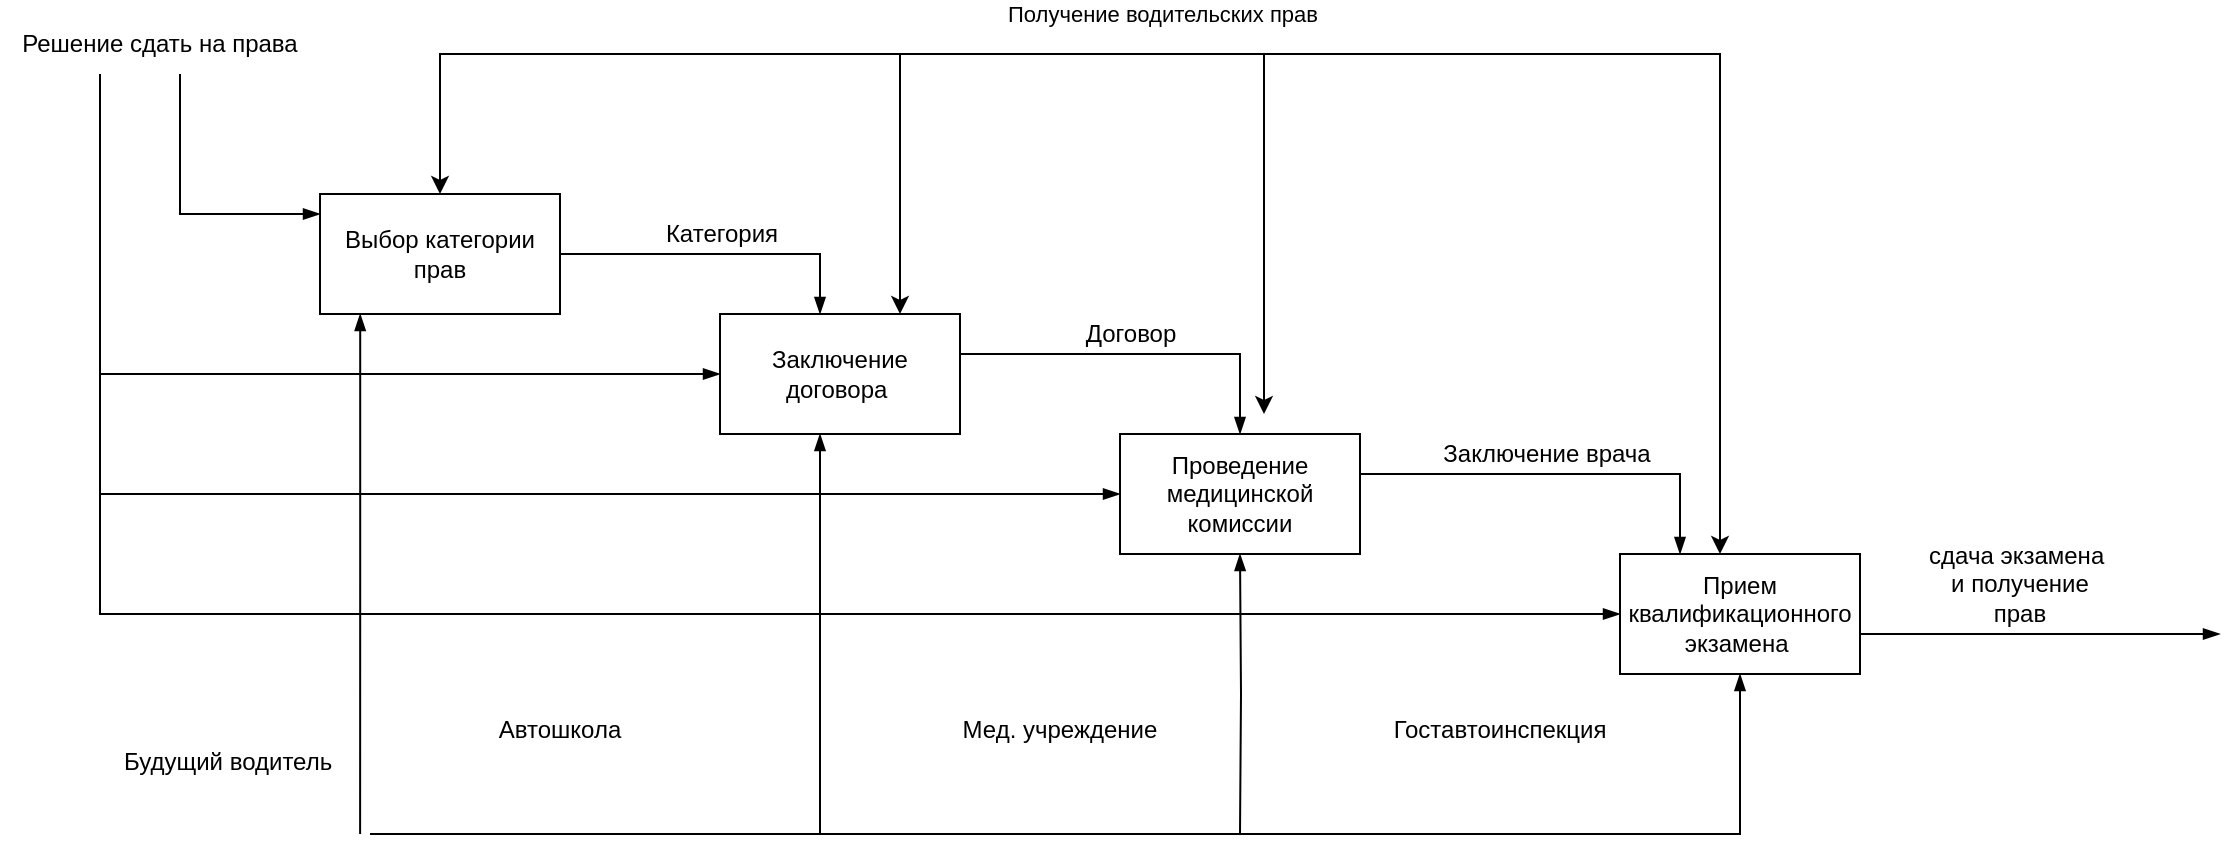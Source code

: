 <mxfile version="20.5.3" type="device"><diagram id="kFrHK2lTLMdiPuFDorgN" name="Страница 1"><mxGraphModel dx="1374" dy="789" grid="1" gridSize="10" guides="1" tooltips="1" connect="1" arrows="1" fold="1" page="1" pageScale="1" pageWidth="3300" pageHeight="4681" math="0" shadow="0"><root><mxCell id="0"/><mxCell id="1" parent="0"/><mxCell id="nV9QnrNsVoV1oHg731jg-2" style="edgeStyle=orthogonalEdgeStyle;rounded=0;orthogonalLoop=1;jettySize=auto;html=1;fontSize=12;endArrow=blockThin;endFill=1;" parent="1" source="nV9QnrNsVoV1oHg731jg-3" target="nV9QnrNsVoV1oHg731jg-5" edge="1"><mxGeometry relative="1" as="geometry"><Array as="points"><mxPoint x="450" y="260"/></Array></mxGeometry></mxCell><mxCell id="nV9QnrNsVoV1oHg731jg-3" value="Выбор категории прав" style="rounded=0;whiteSpace=wrap;html=1;" parent="1" vertex="1"><mxGeometry x="200" y="230" width="120" height="60" as="geometry"/></mxCell><mxCell id="nV9QnrNsVoV1oHg731jg-4" value="Договор" style="edgeStyle=orthogonalEdgeStyle;rounded=0;orthogonalLoop=1;jettySize=auto;html=1;entryX=0.5;entryY=0;entryDx=0;entryDy=0;fontSize=12;endArrow=blockThin;endFill=1;" parent="1" source="nV9QnrNsVoV1oHg731jg-5" target="nV9QnrNsVoV1oHg731jg-7" edge="1"><mxGeometry x="-0.059" y="10" relative="1" as="geometry"><mxPoint as="offset"/><Array as="points"><mxPoint x="660" y="310"/></Array></mxGeometry></mxCell><mxCell id="nV9QnrNsVoV1oHg731jg-5" value="&lt;span style=&quot;font-size: 12px;&quot;&gt;&lt;font style=&quot;vertical-align: inherit;&quot;&gt;&lt;font style=&quot;vertical-align: inherit;&quot;&gt;&lt;font style=&quot;vertical-align: inherit;&quot;&gt;&lt;font style=&quot;vertical-align: inherit;&quot;&gt;Заключение договора&amp;nbsp;&lt;/font&gt;&lt;/font&gt;&lt;/font&gt;&lt;/font&gt;&lt;/span&gt;" style="rounded=0;whiteSpace=wrap;html=1;fontSize=10;" parent="1" vertex="1"><mxGeometry x="400" y="290" width="120" height="60" as="geometry"/></mxCell><mxCell id="nV9QnrNsVoV1oHg731jg-6" value="Заключение врача" style="edgeStyle=orthogonalEdgeStyle;rounded=0;orthogonalLoop=1;jettySize=auto;html=1;entryX=0.25;entryY=0;entryDx=0;entryDy=0;fontSize=12;endArrow=blockThin;endFill=1;" parent="1" source="nV9QnrNsVoV1oHg731jg-7" target="nV9QnrNsVoV1oHg731jg-9" edge="1"><mxGeometry x="-0.074" y="10" relative="1" as="geometry"><Array as="points"><mxPoint x="880" y="370"/></Array><mxPoint as="offset"/></mxGeometry></mxCell><mxCell id="nV9QnrNsVoV1oHg731jg-7" value="&lt;font style=&quot;vertical-align: inherit;&quot;&gt;&lt;font style=&quot;vertical-align: inherit;&quot;&gt;&lt;font style=&quot;vertical-align: inherit;&quot;&gt;&lt;font style=&quot;vertical-align: inherit;&quot;&gt;Проведение медицинской комиссии&lt;/font&gt;&lt;/font&gt;&lt;/font&gt;&lt;/font&gt;" style="rounded=0;whiteSpace=wrap;html=1;fontSize=12;" parent="1" vertex="1"><mxGeometry x="600" y="350" width="120" height="60" as="geometry"/></mxCell><mxCell id="nV9QnrNsVoV1oHg731jg-8" style="edgeStyle=orthogonalEdgeStyle;rounded=0;orthogonalLoop=1;jettySize=auto;html=1;fontSize=12;endArrow=blockThin;endFill=1;" parent="1" source="nV9QnrNsVoV1oHg731jg-9" edge="1"><mxGeometry relative="1" as="geometry"><mxPoint x="1150" y="450" as="targetPoint"/><Array as="points"><mxPoint x="1120" y="450"/></Array></mxGeometry></mxCell><mxCell id="nV9QnrNsVoV1oHg731jg-9" value="&lt;font style=&quot;vertical-align: inherit;&quot;&gt;&lt;font style=&quot;vertical-align: inherit;&quot;&gt;&lt;font style=&quot;vertical-align: inherit;&quot;&gt;&lt;font style=&quot;vertical-align: inherit;&quot;&gt;&lt;font style=&quot;vertical-align: inherit;&quot;&gt;&lt;font style=&quot;vertical-align: inherit;&quot;&gt;Прием квалификационного экзамена&amp;nbsp;&lt;/font&gt;&lt;/font&gt;&lt;/font&gt;&lt;/font&gt;&lt;/font&gt;&lt;/font&gt;" style="rounded=0;whiteSpace=wrap;html=1;fontSize=12;" parent="1" vertex="1"><mxGeometry x="850" y="410" width="120" height="60" as="geometry"/></mxCell><mxCell id="nV9QnrNsVoV1oHg731jg-10" style="edgeStyle=orthogonalEdgeStyle;rounded=0;orthogonalLoop=1;jettySize=auto;html=1;fontSize=12;endArrow=blockThin;endFill=1;" parent="1" target="nV9QnrNsVoV1oHg731jg-3" edge="1"><mxGeometry relative="1" as="geometry"><Array as="points"><mxPoint x="220" y="410"/><mxPoint x="220" y="410"/></Array><mxPoint x="220.059" y="550" as="sourcePoint"/></mxGeometry></mxCell><mxCell id="nV9QnrNsVoV1oHg731jg-11" style="edgeStyle=orthogonalEdgeStyle;rounded=0;orthogonalLoop=1;jettySize=auto;html=1;fontSize=12;endArrow=blockThin;endFill=1;" parent="1" target="nV9QnrNsVoV1oHg731jg-5" edge="1"><mxGeometry relative="1" as="geometry"><Array as="points"><mxPoint x="450" y="430"/><mxPoint x="450" y="430"/></Array><mxPoint x="450" y="550" as="sourcePoint"/></mxGeometry></mxCell><mxCell id="nV9QnrNsVoV1oHg731jg-12" value="&lt;font style=&quot;vertical-align: inherit;&quot;&gt;&lt;font style=&quot;vertical-align: inherit;&quot;&gt;Автошкола&lt;/font&gt;&lt;/font&gt;" style="text;html=1;strokeColor=none;fillColor=none;align=center;verticalAlign=middle;whiteSpace=wrap;rounded=0;fontSize=12;" parent="1" vertex="1"><mxGeometry x="290" y="482.5" width="60" height="30" as="geometry"/></mxCell><mxCell id="nV9QnrNsVoV1oHg731jg-13" style="edgeStyle=orthogonalEdgeStyle;rounded=0;orthogonalLoop=1;jettySize=auto;html=1;entryX=0.5;entryY=1;entryDx=0;entryDy=0;fontSize=12;endArrow=blockThin;endFill=1;" parent="1" target="nV9QnrNsVoV1oHg731jg-7" edge="1"><mxGeometry relative="1" as="geometry"><mxPoint x="660" y="550" as="sourcePoint"/></mxGeometry></mxCell><mxCell id="nV9QnrNsVoV1oHg731jg-14" value="&lt;font style=&quot;vertical-align: inherit;&quot;&gt;&lt;font style=&quot;vertical-align: inherit;&quot;&gt;Мед. учреждение&lt;/font&gt;&lt;/font&gt;" style="text;html=1;strokeColor=none;fillColor=none;align=center;verticalAlign=middle;whiteSpace=wrap;rounded=0;fontSize=12;" parent="1" vertex="1"><mxGeometry x="510" y="482.5" width="120" height="30" as="geometry"/></mxCell><mxCell id="nV9QnrNsVoV1oHg731jg-15" style="edgeStyle=orthogonalEdgeStyle;rounded=0;orthogonalLoop=1;jettySize=auto;html=1;entryX=0.5;entryY=1;entryDx=0;entryDy=0;fontSize=12;endArrow=blockThin;endFill=1;" parent="1" target="nV9QnrNsVoV1oHg731jg-9" edge="1"><mxGeometry relative="1" as="geometry"><mxPoint x="900" y="550" as="sourcePoint"/><Array as="points"><mxPoint x="910" y="550"/></Array></mxGeometry></mxCell><mxCell id="nV9QnrNsVoV1oHg731jg-16" value="Гоставтоинспекция" style="text;html=1;strokeColor=none;fillColor=none;align=center;verticalAlign=middle;whiteSpace=wrap;rounded=0;fontSize=12;" parent="1" vertex="1"><mxGeometry x="760" y="482.5" width="60" height="30" as="geometry"/></mxCell><mxCell id="nV9QnrNsVoV1oHg731jg-17" style="edgeStyle=orthogonalEdgeStyle;rounded=0;orthogonalLoop=1;jettySize=auto;html=1;fontSize=12;endArrow=blockThin;endFill=1;entryX=0;entryY=0.5;entryDx=0;entryDy=0;" parent="1" source="nV9QnrNsVoV1oHg731jg-19" target="nV9QnrNsVoV1oHg731jg-9" edge="1"><mxGeometry relative="1" as="geometry"><mxPoint x="810" y="510" as="targetPoint"/><mxPoint x="90.059" y="190" as="sourcePoint"/><Array as="points"><mxPoint x="90" y="440"/></Array></mxGeometry></mxCell><mxCell id="nV9QnrNsVoV1oHg731jg-18" style="edgeStyle=orthogonalEdgeStyle;rounded=0;orthogonalLoop=1;jettySize=auto;html=1;fontSize=12;endArrow=blockThin;endFill=1;" parent="1" source="nV9QnrNsVoV1oHg731jg-19" edge="1"><mxGeometry relative="1" as="geometry"><mxPoint x="150" y="160" as="sourcePoint"/><mxPoint x="200" y="240" as="targetPoint"/><Array as="points"><mxPoint x="130" y="240"/></Array></mxGeometry></mxCell><mxCell id="nV9QnrNsVoV1oHg731jg-19" value="Решение сдать на права" style="text;html=1;strokeColor=none;fillColor=none;align=center;verticalAlign=middle;whiteSpace=wrap;rounded=0;fontSize=12;" parent="1" vertex="1"><mxGeometry x="40" y="140" width="160" height="30" as="geometry"/></mxCell><mxCell id="nV9QnrNsVoV1oHg731jg-20" value="сдача экзамена&amp;nbsp;&lt;br&gt;и получение прав" style="text;html=1;strokeColor=none;fillColor=none;align=center;verticalAlign=middle;whiteSpace=wrap;rounded=0;fontSize=12;" parent="1" vertex="1"><mxGeometry x="1000" y="410" width="100" height="30" as="geometry"/></mxCell><mxCell id="nV9QnrNsVoV1oHg731jg-21" value="Категория" style="text;html=1;strokeColor=none;fillColor=none;align=center;verticalAlign=middle;whiteSpace=wrap;rounded=0;fontSize=12;" parent="1" vertex="1"><mxGeometry x="336" y="235" width="130" height="30" as="geometry"/></mxCell><mxCell id="nV9QnrNsVoV1oHg731jg-22" style="edgeStyle=orthogonalEdgeStyle;rounded=0;orthogonalLoop=1;jettySize=auto;html=1;fontSize=12;endArrow=blockThin;endFill=1;entryX=0;entryY=0.5;entryDx=0;entryDy=0;" parent="1" target="nV9QnrNsVoV1oHg731jg-5" edge="1"><mxGeometry relative="1" as="geometry"><mxPoint x="89.999" y="180" as="sourcePoint"/><mxPoint x="159.94" y="240" as="targetPoint"/><Array as="points"><mxPoint x="90" y="320"/></Array></mxGeometry></mxCell><mxCell id="nV9QnrNsVoV1oHg731jg-23" style="edgeStyle=orthogonalEdgeStyle;rounded=0;orthogonalLoop=1;jettySize=auto;html=1;fontSize=12;endArrow=blockThin;endFill=1;entryX=0;entryY=0.5;entryDx=0;entryDy=0;" parent="1" target="nV9QnrNsVoV1oHg731jg-7" edge="1"><mxGeometry relative="1" as="geometry"><mxPoint x="90" y="180" as="sourcePoint"/><mxPoint x="400" y="330" as="targetPoint"/><Array as="points"><mxPoint x="90" y="190"/><mxPoint x="90" y="370"/></Array></mxGeometry></mxCell><mxCell id="nV9QnrNsVoV1oHg731jg-24" value="Получение водительских прав" style="endArrow=classic;startArrow=classic;html=1;rounded=0;entryX=0.5;entryY=0;entryDx=0;entryDy=0;" parent="1" target="nV9QnrNsVoV1oHg731jg-3" edge="1"><mxGeometry x="0.104" y="-20" width="50" height="50" relative="1" as="geometry"><mxPoint x="900" y="410" as="sourcePoint"/><mxPoint x="950" y="360" as="targetPoint"/><Array as="points"><mxPoint x="900" y="160"/><mxPoint x="510" y="160"/><mxPoint x="260" y="160"/></Array><mxPoint x="1" as="offset"/></mxGeometry></mxCell><mxCell id="nV9QnrNsVoV1oHg731jg-25" value="" style="endArrow=classic;html=1;rounded=0;" parent="1" edge="1"><mxGeometry width="50" height="50" relative="1" as="geometry"><mxPoint x="672" y="160" as="sourcePoint"/><mxPoint x="672" y="340" as="targetPoint"/></mxGeometry></mxCell><mxCell id="nV9QnrNsVoV1oHg731jg-26" value="" style="endArrow=classic;html=1;rounded=0;" parent="1" edge="1"><mxGeometry width="50" height="50" relative="1" as="geometry"><mxPoint x="490" y="160" as="sourcePoint"/><mxPoint x="490" y="290" as="targetPoint"/></mxGeometry></mxCell><mxCell id="nV9QnrNsVoV1oHg731jg-27" value="" style="endArrow=none;html=1;rounded=0;exitX=0.25;exitY=0;exitDx=0;exitDy=0;" parent="1" edge="1"><mxGeometry width="50" height="50" relative="1" as="geometry"><mxPoint x="225" y="550" as="sourcePoint"/><mxPoint x="900" y="550" as="targetPoint"/></mxGeometry></mxCell><mxCell id="nV9QnrNsVoV1oHg731jg-28" value="&lt;span style=&quot;font-family: Helvetica; font-size: 12px; font-style: normal; font-variant-ligatures: normal; font-variant-caps: normal; font-weight: 400; letter-spacing: normal; orphans: 2; text-align: center; text-indent: 0px; text-transform: none; widows: 2; word-spacing: 0px; -webkit-text-stroke-width: 0px; text-decoration-thickness: initial; text-decoration-style: initial; text-decoration-color: initial; float: none; display: inline !important;&quot;&gt;Будущ&lt;/span&gt;&lt;span style=&quot;font-family: Helvetica; font-size: 12px; font-style: normal; font-variant-ligatures: normal; font-variant-caps: normal; font-weight: 400; letter-spacing: normal; orphans: 2; text-align: center; text-indent: 0px; text-transform: none; widows: 2; word-spacing: 0px; -webkit-text-stroke-width: 0px; text-decoration-thickness: initial; text-decoration-style: initial; text-decoration-color: initial; float: none; display: inline !important;&quot;&gt;ий водитель&lt;/span&gt;" style="text;whiteSpace=wrap;html=1;" parent="1" vertex="1"><mxGeometry x="100" y="500" width="110" height="25" as="geometry"/></mxCell></root></mxGraphModel></diagram></mxfile>